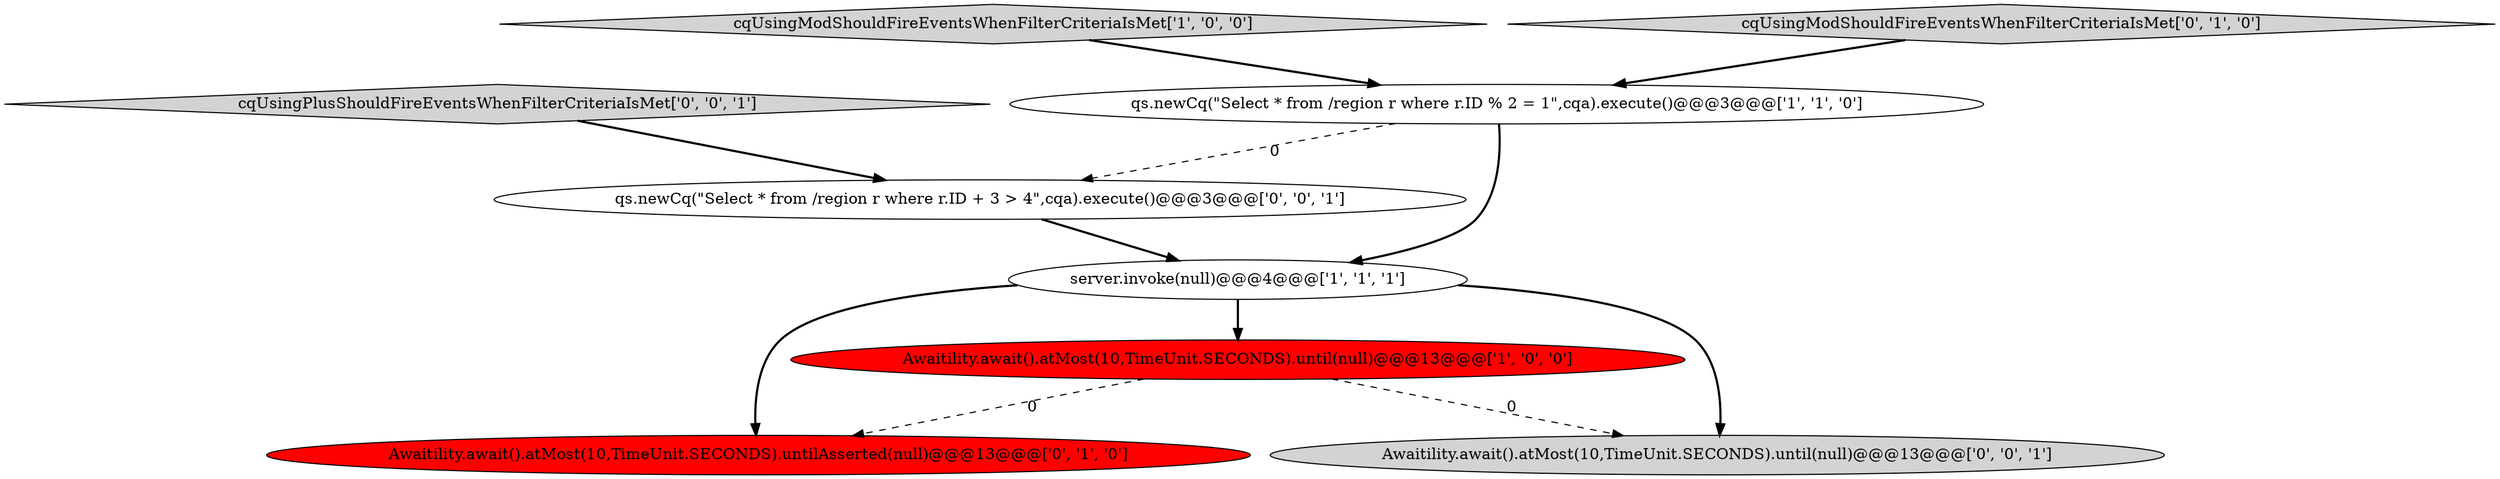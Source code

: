 digraph {
7 [style = filled, label = "cqUsingPlusShouldFireEventsWhenFilterCriteriaIsMet['0', '0', '1']", fillcolor = lightgray, shape = diamond image = "AAA0AAABBB3BBB"];
0 [style = filled, label = "qs.newCq(\"Select * from /region r where r.ID % 2 = 1\",cqa).execute()@@@3@@@['1', '1', '0']", fillcolor = white, shape = ellipse image = "AAA0AAABBB1BBB"];
5 [style = filled, label = "Awaitility.await().atMost(10,TimeUnit.SECONDS).untilAsserted(null)@@@13@@@['0', '1', '0']", fillcolor = red, shape = ellipse image = "AAA1AAABBB2BBB"];
8 [style = filled, label = "Awaitility.await().atMost(10,TimeUnit.SECONDS).until(null)@@@13@@@['0', '0', '1']", fillcolor = lightgray, shape = ellipse image = "AAA0AAABBB3BBB"];
2 [style = filled, label = "server.invoke(null)@@@4@@@['1', '1', '1']", fillcolor = white, shape = ellipse image = "AAA0AAABBB1BBB"];
6 [style = filled, label = "qs.newCq(\"Select * from /region r where r.ID + 3 > 4\",cqa).execute()@@@3@@@['0', '0', '1']", fillcolor = white, shape = ellipse image = "AAA0AAABBB3BBB"];
1 [style = filled, label = "cqUsingModShouldFireEventsWhenFilterCriteriaIsMet['1', '0', '0']", fillcolor = lightgray, shape = diamond image = "AAA0AAABBB1BBB"];
3 [style = filled, label = "Awaitility.await().atMost(10,TimeUnit.SECONDS).until(null)@@@13@@@['1', '0', '0']", fillcolor = red, shape = ellipse image = "AAA1AAABBB1BBB"];
4 [style = filled, label = "cqUsingModShouldFireEventsWhenFilterCriteriaIsMet['0', '1', '0']", fillcolor = lightgray, shape = diamond image = "AAA0AAABBB2BBB"];
3->5 [style = dashed, label="0"];
3->8 [style = dashed, label="0"];
0->2 [style = bold, label=""];
7->6 [style = bold, label=""];
1->0 [style = bold, label=""];
0->6 [style = dashed, label="0"];
2->8 [style = bold, label=""];
2->3 [style = bold, label=""];
4->0 [style = bold, label=""];
2->5 [style = bold, label=""];
6->2 [style = bold, label=""];
}
